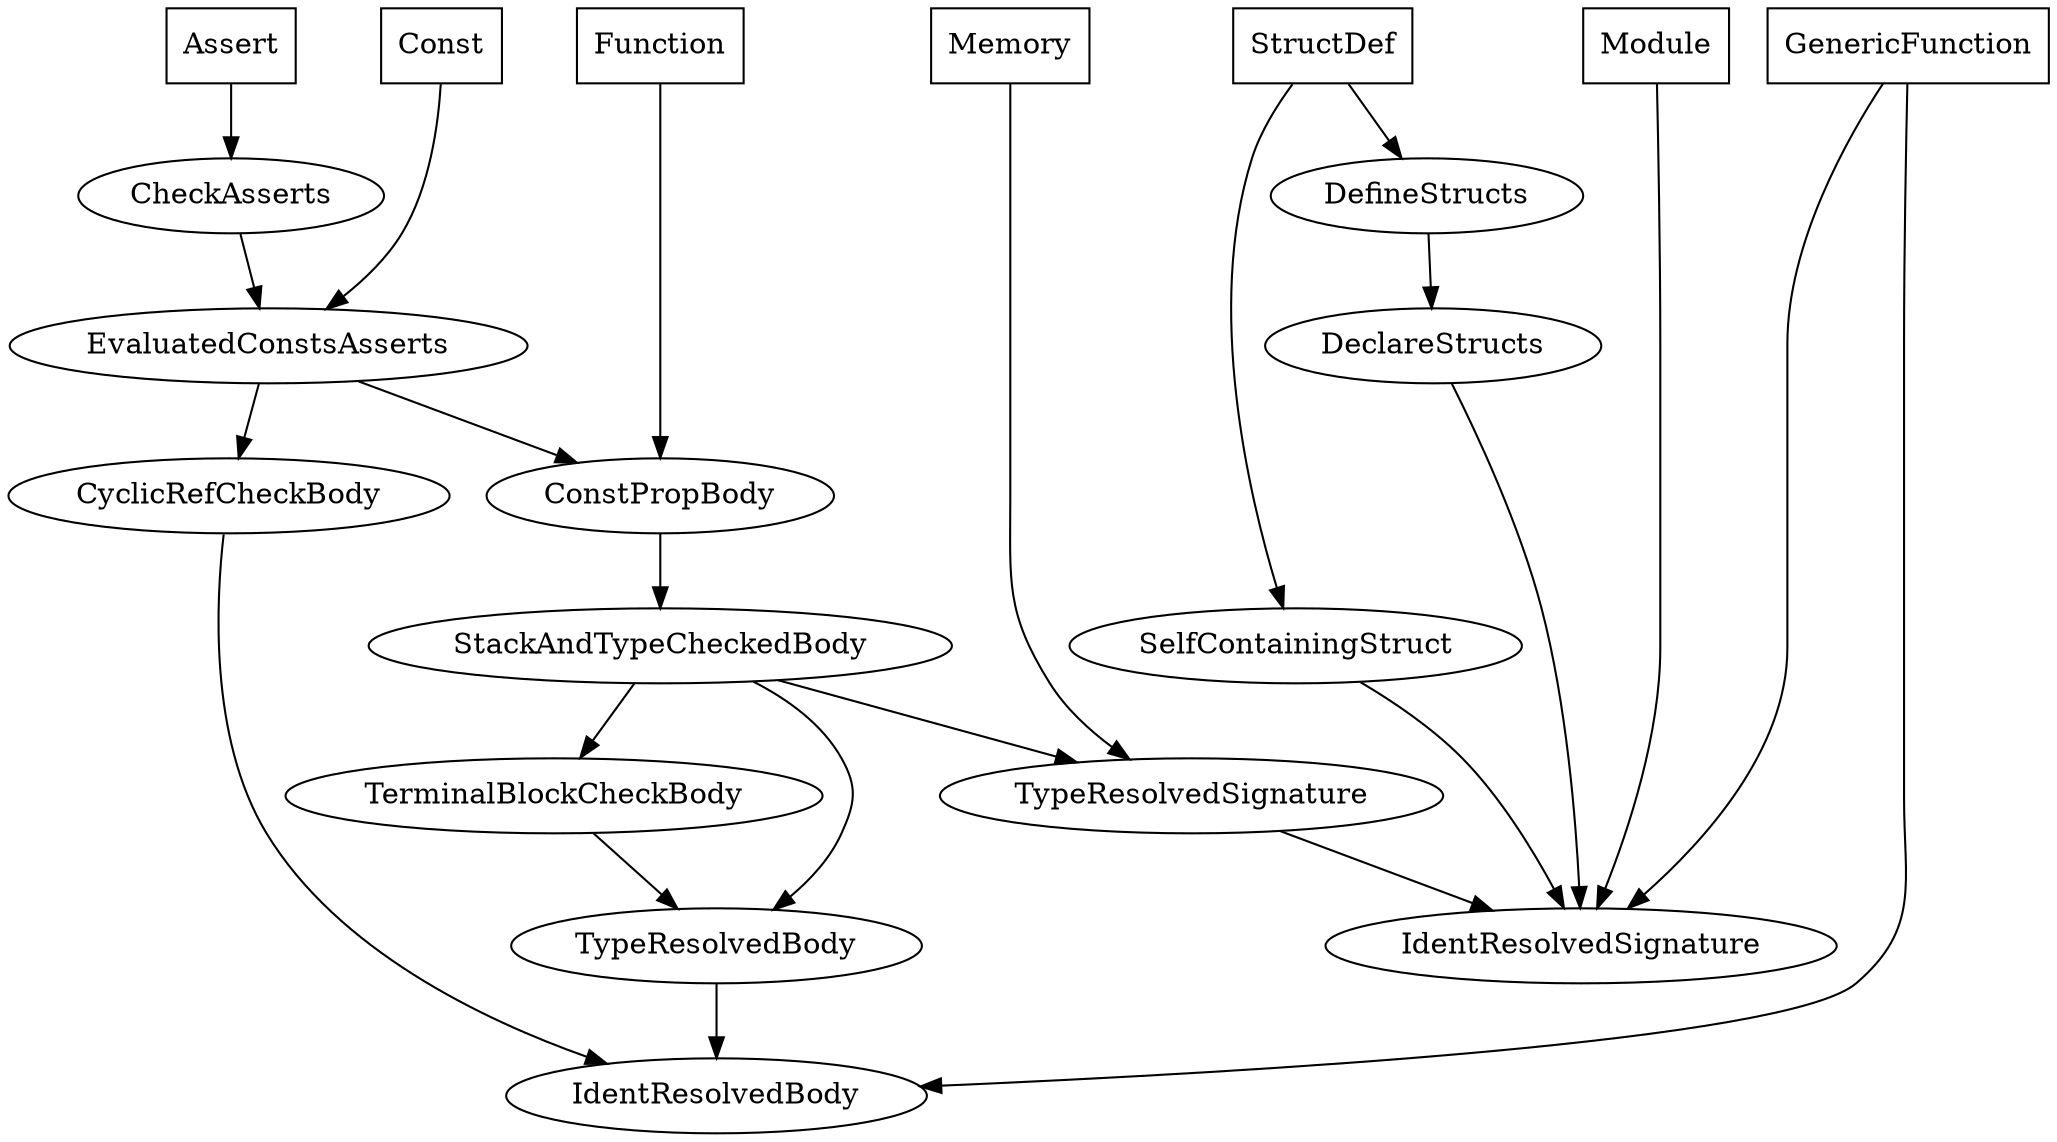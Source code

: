 strict digraph {
    subgraph passes {
        label = "Passes";

        IdentResolvedSignature;
        IdentResolvedBody;
        DeclareStructs;
        TypeResolvedSignature;
        TypeResolvedBody;
        CyclicRefCheckBody;
        DefineStructs;
        SelfContainingStruct;
        TerminalBlockCheckBody;
        StackAndTypeCheckedBody;
        ConstPropBody;
        EvaluatedConstsAsserts;
        CheckAsserts;
    }

    subgraph items {
        rank = same;
        node [shape = "box"]
        label = "Items";

        Module;
        StructDef;
        Memory;
        GenericFunction;
        Assert;
        Const;
        Function;
    }

    DeclareStructs -> IdentResolvedSignature;
    TypeResolvedSignature -> IdentResolvedSignature;
    TypeResolvedBody -> IdentResolvedBody;
    DefineStructs -> DeclareStructs;
    SelfContainingStruct -> IdentResolvedSignature;
    CyclicRefCheckBody -> IdentResolvedBody;
    TerminalBlockCheckBody -> TypeResolvedBody;
    StackAndTypeCheckedBody -> TypeResolvedSignature;
    StackAndTypeCheckedBody -> TypeResolvedBody;
    StackAndTypeCheckedBody -> TerminalBlockCheckBody;
    ConstPropBody -> StackAndTypeCheckedBody;
    EvaluatedConstsAsserts -> CyclicRefCheckBody;
    EvaluatedConstsAsserts -> ConstPropBody;
    CheckAsserts -> EvaluatedConstsAsserts;

    Module -> IdentResolvedSignature;
    StructDef -> SelfContainingStruct;
    StructDef -> DefineStructs;
    Memory -> TypeResolvedSignature;
    GenericFunction -> IdentResolvedSignature;
    GenericFunction -> IdentResolvedBody;
    Assert -> CheckAsserts;
    Const -> EvaluatedConstsAsserts;
    Function -> ConstPropBody;
}